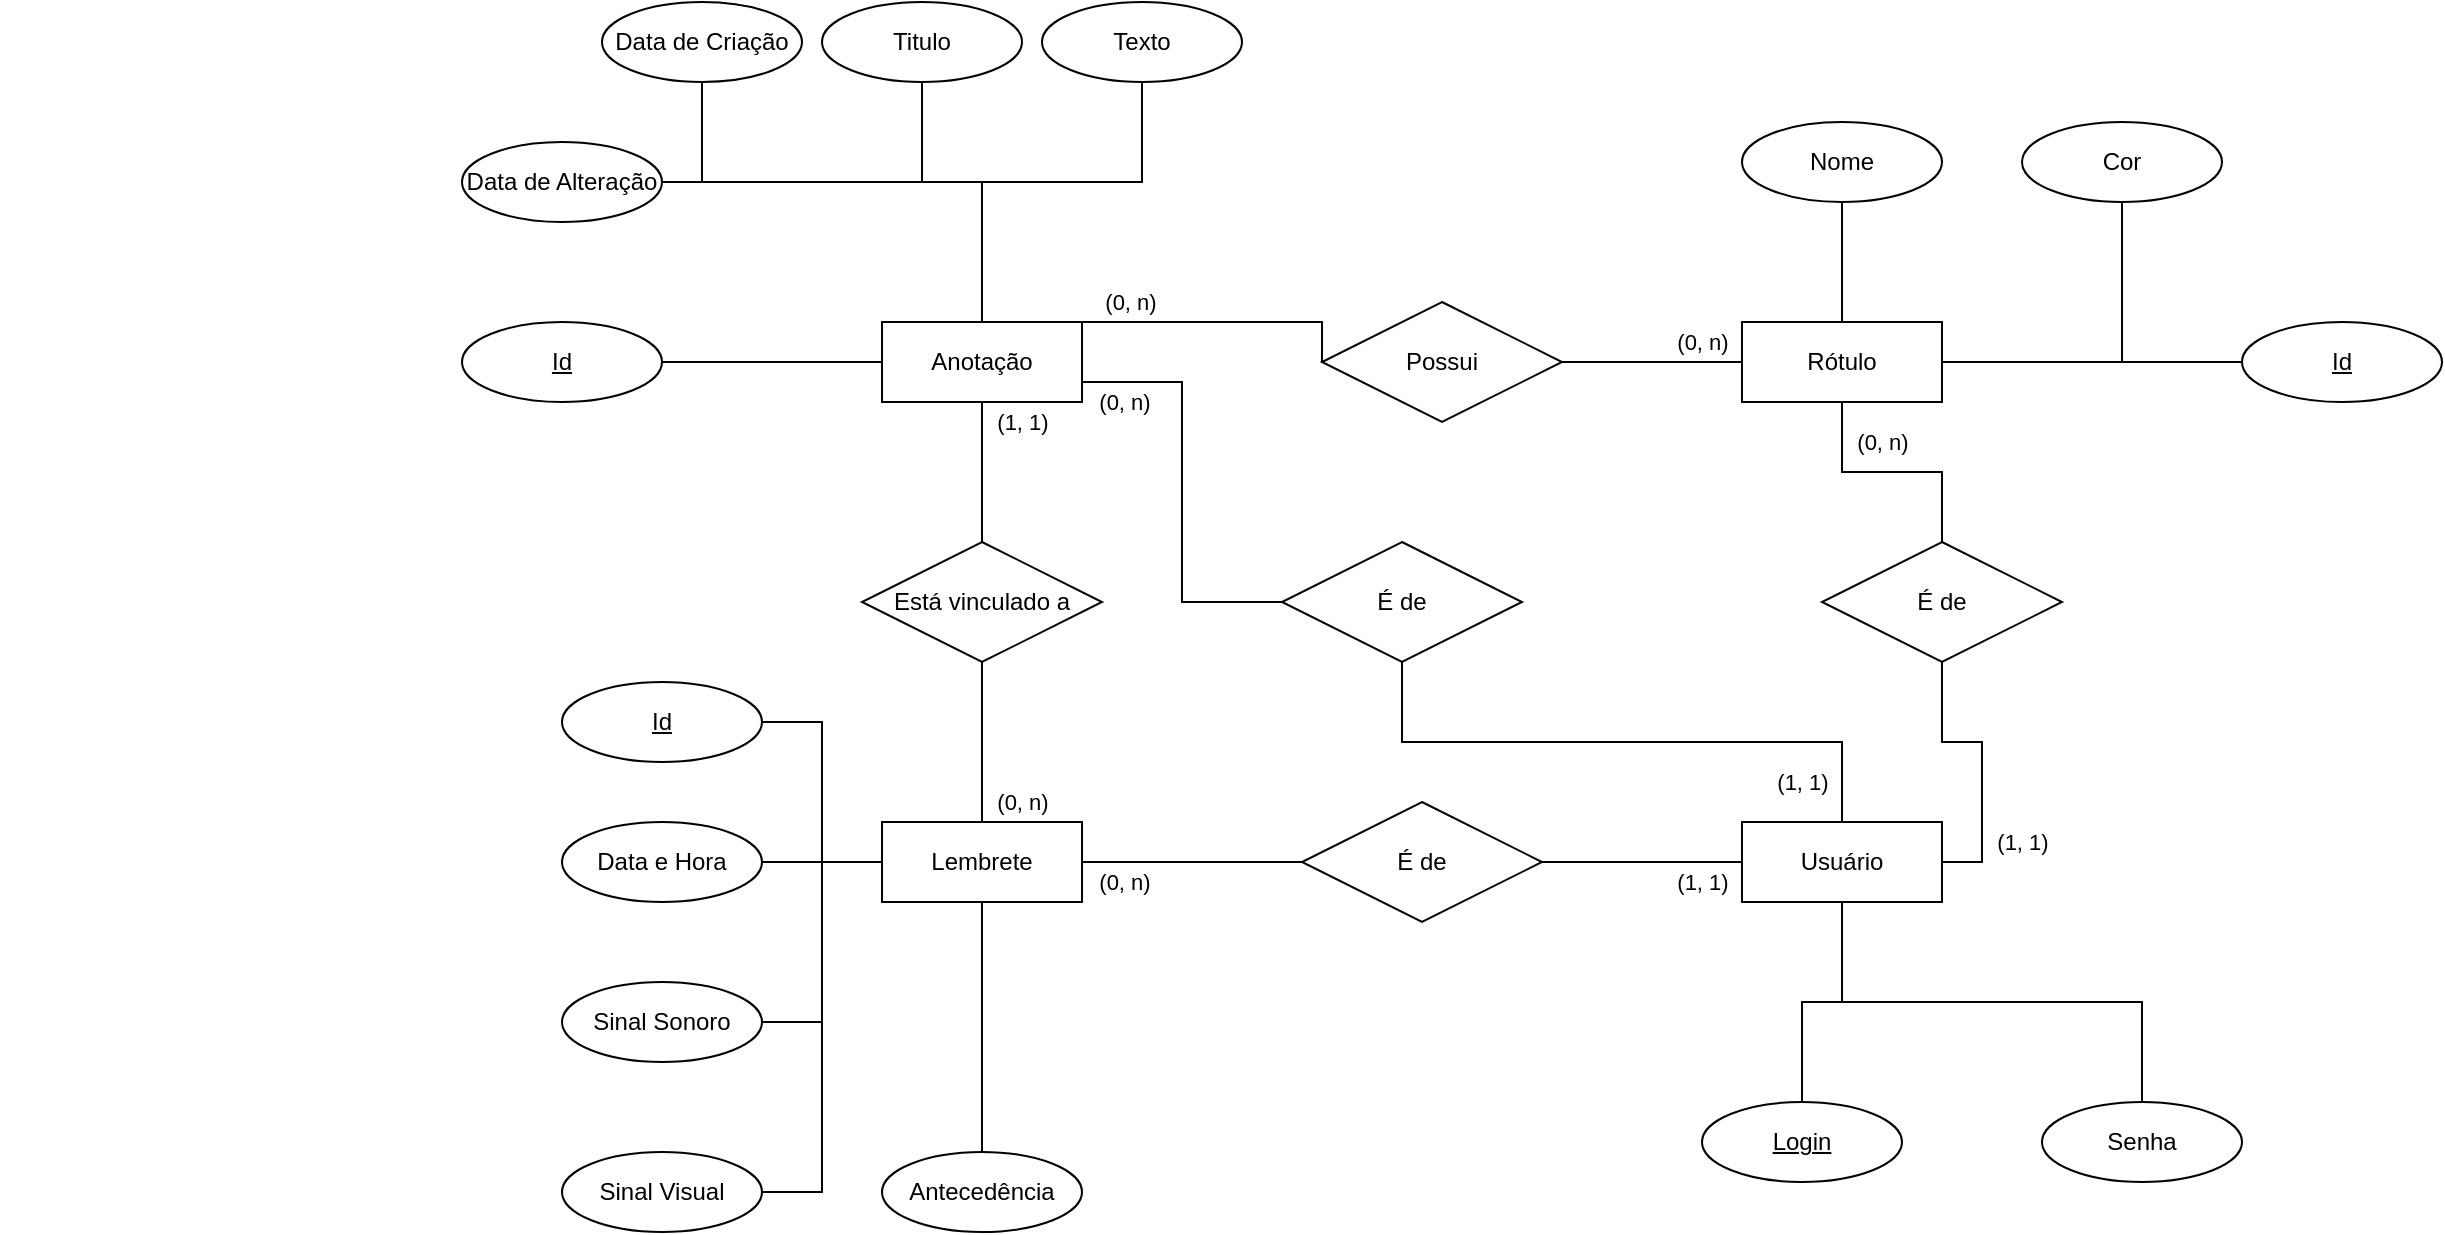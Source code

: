 <mxfile version="24.7.14">
  <diagram name="Página-1" id="Pouexw9Fk_nc3GA-1pOM">
    <mxGraphModel dx="2394" dy="1767" grid="1" gridSize="10" guides="1" tooltips="1" connect="1" arrows="1" fold="1" page="1" pageScale="1" pageWidth="827" pageHeight="1169" math="0" shadow="0">
      <root>
        <mxCell id="0" />
        <mxCell id="1" parent="0" />
        <mxCell id="T0ui_UV1t-J_ydkfwZPT-9" style="edgeStyle=orthogonalEdgeStyle;rounded=0;orthogonalLoop=1;jettySize=auto;html=1;entryX=1;entryY=0.5;entryDx=0;entryDy=0;endArrow=none;endFill=0;" edge="1" parent="1" source="T0ui_UV1t-J_ydkfwZPT-1" target="T0ui_UV1t-J_ydkfwZPT-8">
          <mxGeometry relative="1" as="geometry">
            <Array as="points">
              <mxPoint x="160" y="60" />
            </Array>
          </mxGeometry>
        </mxCell>
        <mxCell id="T0ui_UV1t-J_ydkfwZPT-10" style="edgeStyle=orthogonalEdgeStyle;rounded=0;orthogonalLoop=1;jettySize=auto;html=1;endArrow=none;endFill=0;" edge="1" parent="1" source="T0ui_UV1t-J_ydkfwZPT-1" target="T0ui_UV1t-J_ydkfwZPT-7">
          <mxGeometry relative="1" as="geometry">
            <Array as="points">
              <mxPoint x="160" y="60" />
              <mxPoint x="20" y="60" />
            </Array>
          </mxGeometry>
        </mxCell>
        <mxCell id="T0ui_UV1t-J_ydkfwZPT-11" style="edgeStyle=orthogonalEdgeStyle;rounded=0;orthogonalLoop=1;jettySize=auto;html=1;entryX=0.5;entryY=1;entryDx=0;entryDy=0;endArrow=none;endFill=0;" edge="1" parent="1" source="T0ui_UV1t-J_ydkfwZPT-1" target="T0ui_UV1t-J_ydkfwZPT-5">
          <mxGeometry relative="1" as="geometry">
            <Array as="points">
              <mxPoint x="160" y="60" />
              <mxPoint x="130" y="60" />
            </Array>
          </mxGeometry>
        </mxCell>
        <mxCell id="T0ui_UV1t-J_ydkfwZPT-12" style="edgeStyle=orthogonalEdgeStyle;rounded=0;orthogonalLoop=1;jettySize=auto;html=1;endArrow=none;endFill=0;" edge="1" parent="1" source="T0ui_UV1t-J_ydkfwZPT-1" target="T0ui_UV1t-J_ydkfwZPT-6">
          <mxGeometry relative="1" as="geometry">
            <Array as="points">
              <mxPoint x="160" y="60" />
              <mxPoint x="240" y="60" />
            </Array>
          </mxGeometry>
        </mxCell>
        <mxCell id="T0ui_UV1t-J_ydkfwZPT-14" style="edgeStyle=orthogonalEdgeStyle;rounded=0;orthogonalLoop=1;jettySize=auto;html=1;entryX=1;entryY=0.5;entryDx=0;entryDy=0;endArrow=none;endFill=0;" edge="1" parent="1" source="T0ui_UV1t-J_ydkfwZPT-1" target="T0ui_UV1t-J_ydkfwZPT-13">
          <mxGeometry relative="1" as="geometry" />
        </mxCell>
        <mxCell id="T0ui_UV1t-J_ydkfwZPT-40" value="(0, n)" style="edgeStyle=orthogonalEdgeStyle;rounded=0;orthogonalLoop=1;jettySize=auto;html=1;entryX=0;entryY=0.5;entryDx=0;entryDy=0;endArrow=none;endFill=0;" edge="1" parent="1" source="T0ui_UV1t-J_ydkfwZPT-1" target="T0ui_UV1t-J_ydkfwZPT-39">
          <mxGeometry x="-0.667" y="10" relative="1" as="geometry">
            <Array as="points">
              <mxPoint x="330" y="130" />
            </Array>
            <mxPoint as="offset" />
          </mxGeometry>
        </mxCell>
        <mxCell id="T0ui_UV1t-J_ydkfwZPT-1" value="Anotação" style="whiteSpace=wrap;html=1;align=center;" vertex="1" parent="1">
          <mxGeometry x="110" y="130" width="100" height="40" as="geometry" />
        </mxCell>
        <mxCell id="T0ui_UV1t-J_ydkfwZPT-28" style="edgeStyle=orthogonalEdgeStyle;rounded=0;orthogonalLoop=1;jettySize=auto;html=1;endArrow=none;endFill=0;" edge="1" parent="1" source="T0ui_UV1t-J_ydkfwZPT-2" target="T0ui_UV1t-J_ydkfwZPT-24">
          <mxGeometry relative="1" as="geometry" />
        </mxCell>
        <mxCell id="T0ui_UV1t-J_ydkfwZPT-29" style="edgeStyle=orthogonalEdgeStyle;rounded=0;orthogonalLoop=1;jettySize=auto;html=1;endArrow=none;endFill=0;" edge="1" parent="1" source="T0ui_UV1t-J_ydkfwZPT-2" target="T0ui_UV1t-J_ydkfwZPT-27">
          <mxGeometry relative="1" as="geometry" />
        </mxCell>
        <mxCell id="T0ui_UV1t-J_ydkfwZPT-31" style="edgeStyle=orthogonalEdgeStyle;rounded=0;orthogonalLoop=1;jettySize=auto;html=1;entryX=1;entryY=0.5;entryDx=0;entryDy=0;endArrow=none;endFill=0;" edge="1" parent="1" source="T0ui_UV1t-J_ydkfwZPT-2" target="T0ui_UV1t-J_ydkfwZPT-25">
          <mxGeometry relative="1" as="geometry" />
        </mxCell>
        <mxCell id="T0ui_UV1t-J_ydkfwZPT-32" style="edgeStyle=orthogonalEdgeStyle;rounded=0;orthogonalLoop=1;jettySize=auto;html=1;entryX=1;entryY=0.5;entryDx=0;entryDy=0;endArrow=none;endFill=0;" edge="1" parent="1" source="T0ui_UV1t-J_ydkfwZPT-2" target="T0ui_UV1t-J_ydkfwZPT-26">
          <mxGeometry relative="1" as="geometry" />
        </mxCell>
        <mxCell id="T0ui_UV1t-J_ydkfwZPT-2" value="Lembrete" style="whiteSpace=wrap;html=1;align=center;" vertex="1" parent="1">
          <mxGeometry x="110" y="380" width="100" height="40" as="geometry" />
        </mxCell>
        <mxCell id="T0ui_UV1t-J_ydkfwZPT-20" style="edgeStyle=orthogonalEdgeStyle;rounded=0;orthogonalLoop=1;jettySize=auto;html=1;entryX=0.5;entryY=1;entryDx=0;entryDy=0;endArrow=none;endFill=0;" edge="1" parent="1" source="T0ui_UV1t-J_ydkfwZPT-3" target="T0ui_UV1t-J_ydkfwZPT-17">
          <mxGeometry relative="1" as="geometry" />
        </mxCell>
        <mxCell id="T0ui_UV1t-J_ydkfwZPT-21" style="edgeStyle=orthogonalEdgeStyle;rounded=0;orthogonalLoop=1;jettySize=auto;html=1;entryX=0.5;entryY=1;entryDx=0;entryDy=0;endArrow=none;endFill=0;" edge="1" parent="1" source="T0ui_UV1t-J_ydkfwZPT-3" target="T0ui_UV1t-J_ydkfwZPT-18">
          <mxGeometry relative="1" as="geometry" />
        </mxCell>
        <mxCell id="T0ui_UV1t-J_ydkfwZPT-23" style="edgeStyle=orthogonalEdgeStyle;rounded=0;orthogonalLoop=1;jettySize=auto;html=1;endArrow=none;endFill=0;" edge="1" parent="1" source="T0ui_UV1t-J_ydkfwZPT-3" target="T0ui_UV1t-J_ydkfwZPT-22">
          <mxGeometry relative="1" as="geometry" />
        </mxCell>
        <mxCell id="T0ui_UV1t-J_ydkfwZPT-42" value="(0, n)" style="edgeStyle=orthogonalEdgeStyle;rounded=0;orthogonalLoop=1;jettySize=auto;html=1;entryX=1;entryY=0.5;entryDx=0;entryDy=0;endArrow=none;endFill=0;" edge="1" parent="1" source="T0ui_UV1t-J_ydkfwZPT-3" target="T0ui_UV1t-J_ydkfwZPT-39">
          <mxGeometry x="-0.556" y="-10" relative="1" as="geometry">
            <mxPoint as="offset" />
          </mxGeometry>
        </mxCell>
        <mxCell id="T0ui_UV1t-J_ydkfwZPT-3" value="Rótulo" style="whiteSpace=wrap;html=1;align=center;" vertex="1" parent="1">
          <mxGeometry x="540" y="130" width="100" height="40" as="geometry" />
        </mxCell>
        <mxCell id="T0ui_UV1t-J_ydkfwZPT-4" value="Usuário" style="whiteSpace=wrap;html=1;align=center;" vertex="1" parent="1">
          <mxGeometry x="540" y="380" width="100" height="40" as="geometry" />
        </mxCell>
        <mxCell id="T0ui_UV1t-J_ydkfwZPT-5" value="Titulo" style="ellipse;whiteSpace=wrap;html=1;align=center;" vertex="1" parent="1">
          <mxGeometry x="80" y="-30" width="100" height="40" as="geometry" />
        </mxCell>
        <mxCell id="T0ui_UV1t-J_ydkfwZPT-6" value="Texto" style="ellipse;whiteSpace=wrap;html=1;align=center;" vertex="1" parent="1">
          <mxGeometry x="190" y="-30" width="100" height="40" as="geometry" />
        </mxCell>
        <mxCell id="T0ui_UV1t-J_ydkfwZPT-7" value="Data de Criação" style="ellipse;whiteSpace=wrap;html=1;align=center;" vertex="1" parent="1">
          <mxGeometry x="-30" y="-30" width="100" height="40" as="geometry" />
        </mxCell>
        <mxCell id="T0ui_UV1t-J_ydkfwZPT-8" value="Data de Alteração" style="ellipse;whiteSpace=wrap;html=1;align=center;" vertex="1" parent="1">
          <mxGeometry x="-100" y="40" width="100" height="40" as="geometry" />
        </mxCell>
        <mxCell id="T0ui_UV1t-J_ydkfwZPT-13" value="&lt;u&gt;Id&lt;/u&gt;" style="ellipse;whiteSpace=wrap;html=1;align=center;" vertex="1" parent="1">
          <mxGeometry x="-100" y="130" width="100" height="40" as="geometry" />
        </mxCell>
        <mxCell id="T0ui_UV1t-J_ydkfwZPT-17" value="Nome" style="ellipse;whiteSpace=wrap;html=1;align=center;" vertex="1" parent="1">
          <mxGeometry x="540" y="30" width="100" height="40" as="geometry" />
        </mxCell>
        <mxCell id="T0ui_UV1t-J_ydkfwZPT-18" value="Cor" style="ellipse;whiteSpace=wrap;html=1;align=center;" vertex="1" parent="1">
          <mxGeometry x="680" y="30" width="100" height="40" as="geometry" />
        </mxCell>
        <mxCell id="T0ui_UV1t-J_ydkfwZPT-22" value="&lt;u&gt;Id&lt;/u&gt;" style="ellipse;whiteSpace=wrap;html=1;align=center;" vertex="1" parent="1">
          <mxGeometry x="790" y="130" width="100" height="40" as="geometry" />
        </mxCell>
        <mxCell id="T0ui_UV1t-J_ydkfwZPT-24" value="Data e Hora" style="ellipse;whiteSpace=wrap;html=1;align=center;" vertex="1" parent="1">
          <mxGeometry x="-50" y="380" width="100" height="40" as="geometry" />
        </mxCell>
        <mxCell id="T0ui_UV1t-J_ydkfwZPT-25" value="Sinal Sonoro" style="ellipse;whiteSpace=wrap;html=1;align=center;" vertex="1" parent="1">
          <mxGeometry x="-50" y="460" width="100" height="40" as="geometry" />
        </mxCell>
        <mxCell id="T0ui_UV1t-J_ydkfwZPT-26" value="Sinal Visual" style="ellipse;whiteSpace=wrap;html=1;align=center;" vertex="1" parent="1">
          <mxGeometry x="-50" y="545" width="100" height="40" as="geometry" />
        </mxCell>
        <mxCell id="T0ui_UV1t-J_ydkfwZPT-27" value="Antecedência" style="ellipse;whiteSpace=wrap;html=1;align=center;" vertex="1" parent="1">
          <mxGeometry x="110" y="545" width="100" height="40" as="geometry" />
        </mxCell>
        <mxCell id="T0ui_UV1t-J_ydkfwZPT-33" style="edgeStyle=orthogonalEdgeStyle;rounded=0;orthogonalLoop=1;jettySize=auto;html=1;entryX=1;entryY=0.5;entryDx=0;entryDy=0;endArrow=none;endFill=0;exitX=0;exitY=0.5;exitDx=0;exitDy=0;" edge="1" parent="1" target="T0ui_UV1t-J_ydkfwZPT-34" source="T0ui_UV1t-J_ydkfwZPT-2">
          <mxGeometry relative="1" as="geometry">
            <mxPoint x="160" y="330" as="sourcePoint" />
          </mxGeometry>
        </mxCell>
        <mxCell id="T0ui_UV1t-J_ydkfwZPT-34" value="&lt;u&gt;Id&lt;/u&gt;" style="ellipse;whiteSpace=wrap;html=1;align=center;" vertex="1" parent="1">
          <mxGeometry x="-50" y="310" width="100" height="40" as="geometry" />
        </mxCell>
        <mxCell id="T0ui_UV1t-J_ydkfwZPT-35" value="&lt;u&gt;Login&lt;/u&gt;" style="ellipse;whiteSpace=wrap;html=1;align=center;" vertex="1" parent="1">
          <mxGeometry x="520" y="520" width="100" height="40" as="geometry" />
        </mxCell>
        <mxCell id="T0ui_UV1t-J_ydkfwZPT-36" value="Senha" style="ellipse;whiteSpace=wrap;html=1;align=center;" vertex="1" parent="1">
          <mxGeometry x="690" y="520" width="100" height="40" as="geometry" />
        </mxCell>
        <mxCell id="T0ui_UV1t-J_ydkfwZPT-37" style="edgeStyle=orthogonalEdgeStyle;rounded=0;orthogonalLoop=1;jettySize=auto;html=1;endArrow=none;endFill=0;exitX=0.5;exitY=1;exitDx=0;exitDy=0;entryX=0.5;entryY=0;entryDx=0;entryDy=0;" edge="1" parent="1" source="T0ui_UV1t-J_ydkfwZPT-4" target="T0ui_UV1t-J_ydkfwZPT-35">
          <mxGeometry relative="1" as="geometry">
            <mxPoint x="470" y="430" as="sourcePoint" />
            <mxPoint x="470" y="555" as="targetPoint" />
          </mxGeometry>
        </mxCell>
        <mxCell id="T0ui_UV1t-J_ydkfwZPT-38" style="edgeStyle=orthogonalEdgeStyle;rounded=0;orthogonalLoop=1;jettySize=auto;html=1;endArrow=none;endFill=0;exitX=0.5;exitY=1;exitDx=0;exitDy=0;entryX=0.5;entryY=0;entryDx=0;entryDy=0;" edge="1" parent="1" source="T0ui_UV1t-J_ydkfwZPT-4" target="T0ui_UV1t-J_ydkfwZPT-36">
          <mxGeometry relative="1" as="geometry">
            <mxPoint x="720" y="360" as="sourcePoint" />
            <mxPoint x="700" y="460" as="targetPoint" />
          </mxGeometry>
        </mxCell>
        <mxCell id="T0ui_UV1t-J_ydkfwZPT-39" value="Possui" style="shape=rhombus;perimeter=rhombusPerimeter;whiteSpace=wrap;html=1;align=center;" vertex="1" parent="1">
          <mxGeometry x="330" y="120" width="120" height="60" as="geometry" />
        </mxCell>
        <mxCell id="T0ui_UV1t-J_ydkfwZPT-43" value="Está vinculado a" style="shape=rhombus;perimeter=rhombusPerimeter;whiteSpace=wrap;html=1;align=center;" vertex="1" parent="1">
          <mxGeometry x="100" y="240" width="120" height="60" as="geometry" />
        </mxCell>
        <mxCell id="T0ui_UV1t-J_ydkfwZPT-44" value="(1, 1)" style="edgeStyle=orthogonalEdgeStyle;rounded=0;orthogonalLoop=1;jettySize=auto;html=1;endArrow=none;endFill=0;entryX=0.5;entryY=1;entryDx=0;entryDy=0;exitX=0.5;exitY=0;exitDx=0;exitDy=0;" edge="1" parent="1" source="T0ui_UV1t-J_ydkfwZPT-43" target="T0ui_UV1t-J_ydkfwZPT-1">
          <mxGeometry x="0.714" y="-20" relative="1" as="geometry">
            <mxPoint x="230" y="280" as="sourcePoint" />
            <mxPoint x="310" y="160" as="targetPoint" />
            <Array as="points">
              <mxPoint x="160" y="230" />
              <mxPoint x="160" y="230" />
            </Array>
            <mxPoint as="offset" />
          </mxGeometry>
        </mxCell>
        <mxCell id="T0ui_UV1t-J_ydkfwZPT-45" value="(0, n)" style="edgeStyle=orthogonalEdgeStyle;rounded=0;orthogonalLoop=1;jettySize=auto;html=1;endArrow=none;endFill=0;entryX=0.5;entryY=1;entryDx=0;entryDy=0;exitX=0.5;exitY=0;exitDx=0;exitDy=0;" edge="1" parent="1" source="T0ui_UV1t-J_ydkfwZPT-2" target="T0ui_UV1t-J_ydkfwZPT-43">
          <mxGeometry x="-0.75" y="-20" relative="1" as="geometry">
            <mxPoint x="250" y="370" as="sourcePoint" />
            <mxPoint x="250" y="300" as="targetPoint" />
            <Array as="points">
              <mxPoint x="160" y="340" />
              <mxPoint x="160" y="340" />
            </Array>
            <mxPoint as="offset" />
          </mxGeometry>
        </mxCell>
        <mxCell id="T0ui_UV1t-J_ydkfwZPT-46" value="É de" style="shape=rhombus;perimeter=rhombusPerimeter;whiteSpace=wrap;html=1;align=center;" vertex="1" parent="1">
          <mxGeometry x="320" y="370" width="120" height="60" as="geometry" />
        </mxCell>
        <mxCell id="T0ui_UV1t-J_ydkfwZPT-50" value="(0, n)" style="edgeStyle=orthogonalEdgeStyle;rounded=0;orthogonalLoop=1;jettySize=auto;html=1;entryX=1;entryY=0.5;entryDx=0;entryDy=0;endArrow=none;endFill=0;" edge="1" parent="1" source="T0ui_UV1t-J_ydkfwZPT-47" target="T0ui_UV1t-J_ydkfwZPT-1">
          <mxGeometry x="0.727" y="10" relative="1" as="geometry">
            <Array as="points">
              <mxPoint x="260" y="270" />
              <mxPoint x="260" y="160" />
              <mxPoint x="210" y="160" />
            </Array>
            <mxPoint x="1" as="offset" />
          </mxGeometry>
        </mxCell>
        <mxCell id="T0ui_UV1t-J_ydkfwZPT-51" value="(1, 1)" style="edgeStyle=orthogonalEdgeStyle;rounded=0;orthogonalLoop=1;jettySize=auto;html=1;endArrow=none;endFill=0;" edge="1" parent="1" source="T0ui_UV1t-J_ydkfwZPT-47" target="T0ui_UV1t-J_ydkfwZPT-4">
          <mxGeometry x="0.6" y="-20" relative="1" as="geometry">
            <Array as="points">
              <mxPoint x="370" y="340" />
              <mxPoint x="590" y="340" />
            </Array>
            <mxPoint as="offset" />
          </mxGeometry>
        </mxCell>
        <mxCell id="T0ui_UV1t-J_ydkfwZPT-47" value="É de" style="shape=rhombus;perimeter=rhombusPerimeter;whiteSpace=wrap;html=1;align=center;" vertex="1" parent="1">
          <mxGeometry x="310" y="240" width="120" height="60" as="geometry" />
        </mxCell>
        <mxCell id="T0ui_UV1t-J_ydkfwZPT-54" value="(1, 1)" style="edgeStyle=orthogonalEdgeStyle;rounded=0;orthogonalLoop=1;jettySize=auto;html=1;entryX=1;entryY=0.5;entryDx=0;entryDy=0;endArrow=none;endFill=0;" edge="1" parent="1" source="T0ui_UV1t-J_ydkfwZPT-48" target="T0ui_UV1t-J_ydkfwZPT-4">
          <mxGeometry x="0.571" y="20" relative="1" as="geometry">
            <mxPoint as="offset" />
          </mxGeometry>
        </mxCell>
        <mxCell id="T0ui_UV1t-J_ydkfwZPT-55" value="(0, n)" style="edgeStyle=orthogonalEdgeStyle;rounded=0;orthogonalLoop=1;jettySize=auto;html=1;entryX=0.5;entryY=1;entryDx=0;entryDy=0;endArrow=none;endFill=0;" edge="1" parent="1" source="T0ui_UV1t-J_ydkfwZPT-48" target="T0ui_UV1t-J_ydkfwZPT-3">
          <mxGeometry x="0.084" y="-15" relative="1" as="geometry">
            <mxPoint as="offset" />
          </mxGeometry>
        </mxCell>
        <mxCell id="T0ui_UV1t-J_ydkfwZPT-48" value="É de" style="shape=rhombus;perimeter=rhombusPerimeter;whiteSpace=wrap;html=1;align=center;" vertex="1" parent="1">
          <mxGeometry x="580" y="240" width="120" height="60" as="geometry" />
        </mxCell>
        <mxCell id="T0ui_UV1t-J_ydkfwZPT-52" value="(1, 1)" style="edgeStyle=orthogonalEdgeStyle;rounded=0;orthogonalLoop=1;jettySize=auto;html=1;endArrow=none;endFill=0;exitX=1;exitY=0.5;exitDx=0;exitDy=0;entryX=0;entryY=0.5;entryDx=0;entryDy=0;" edge="1" parent="1" source="T0ui_UV1t-J_ydkfwZPT-46" target="T0ui_UV1t-J_ydkfwZPT-4">
          <mxGeometry x="0.6" y="-10" relative="1" as="geometry">
            <mxPoint x="380" y="310" as="sourcePoint" />
            <mxPoint x="600" y="390" as="targetPoint" />
            <Array as="points">
              <mxPoint x="490" y="400" />
              <mxPoint x="490" y="400" />
            </Array>
            <mxPoint as="offset" />
          </mxGeometry>
        </mxCell>
        <mxCell id="T0ui_UV1t-J_ydkfwZPT-53" value="(0, n)" style="edgeStyle=orthogonalEdgeStyle;rounded=0;orthogonalLoop=1;jettySize=auto;html=1;entryX=1;entryY=0.5;entryDx=0;entryDy=0;endArrow=none;endFill=0;exitX=0;exitY=0.5;exitDx=0;exitDy=0;" edge="1" parent="1" source="T0ui_UV1t-J_ydkfwZPT-46" target="T0ui_UV1t-J_ydkfwZPT-2">
          <mxGeometry x="0.636" y="10" relative="1" as="geometry">
            <mxPoint x="290.05" y="400" as="sourcePoint" />
            <mxPoint x="190.05" y="280" as="targetPoint" />
            <Array as="points">
              <mxPoint x="220" y="400" />
              <mxPoint x="220" y="400" />
            </Array>
            <mxPoint x="1" as="offset" />
          </mxGeometry>
        </mxCell>
        <mxCell id="T0ui_UV1t-J_ydkfwZPT-69" value="" style="shape=tableRow;horizontal=0;startSize=0;swimlaneHead=0;swimlaneBody=0;fillColor=none;collapsible=0;dropTarget=0;points=[[0,0.5],[1,0.5]];portConstraint=eastwest;top=0;left=0;right=0;bottom=0;" vertex="1" parent="1">
          <mxGeometry x="-330" y="330" width="180" height="30" as="geometry" />
        </mxCell>
        <mxCell id="T0ui_UV1t-J_ydkfwZPT-70" value="" style="shape=partialRectangle;connectable=0;fillColor=none;top=0;left=0;bottom=0;right=0;editable=1;overflow=hidden;whiteSpace=wrap;html=1;" vertex="1" parent="T0ui_UV1t-J_ydkfwZPT-69">
          <mxGeometry width="30" height="30" as="geometry">
            <mxRectangle width="30" height="30" as="alternateBounds" />
          </mxGeometry>
        </mxCell>
      </root>
    </mxGraphModel>
  </diagram>
</mxfile>
